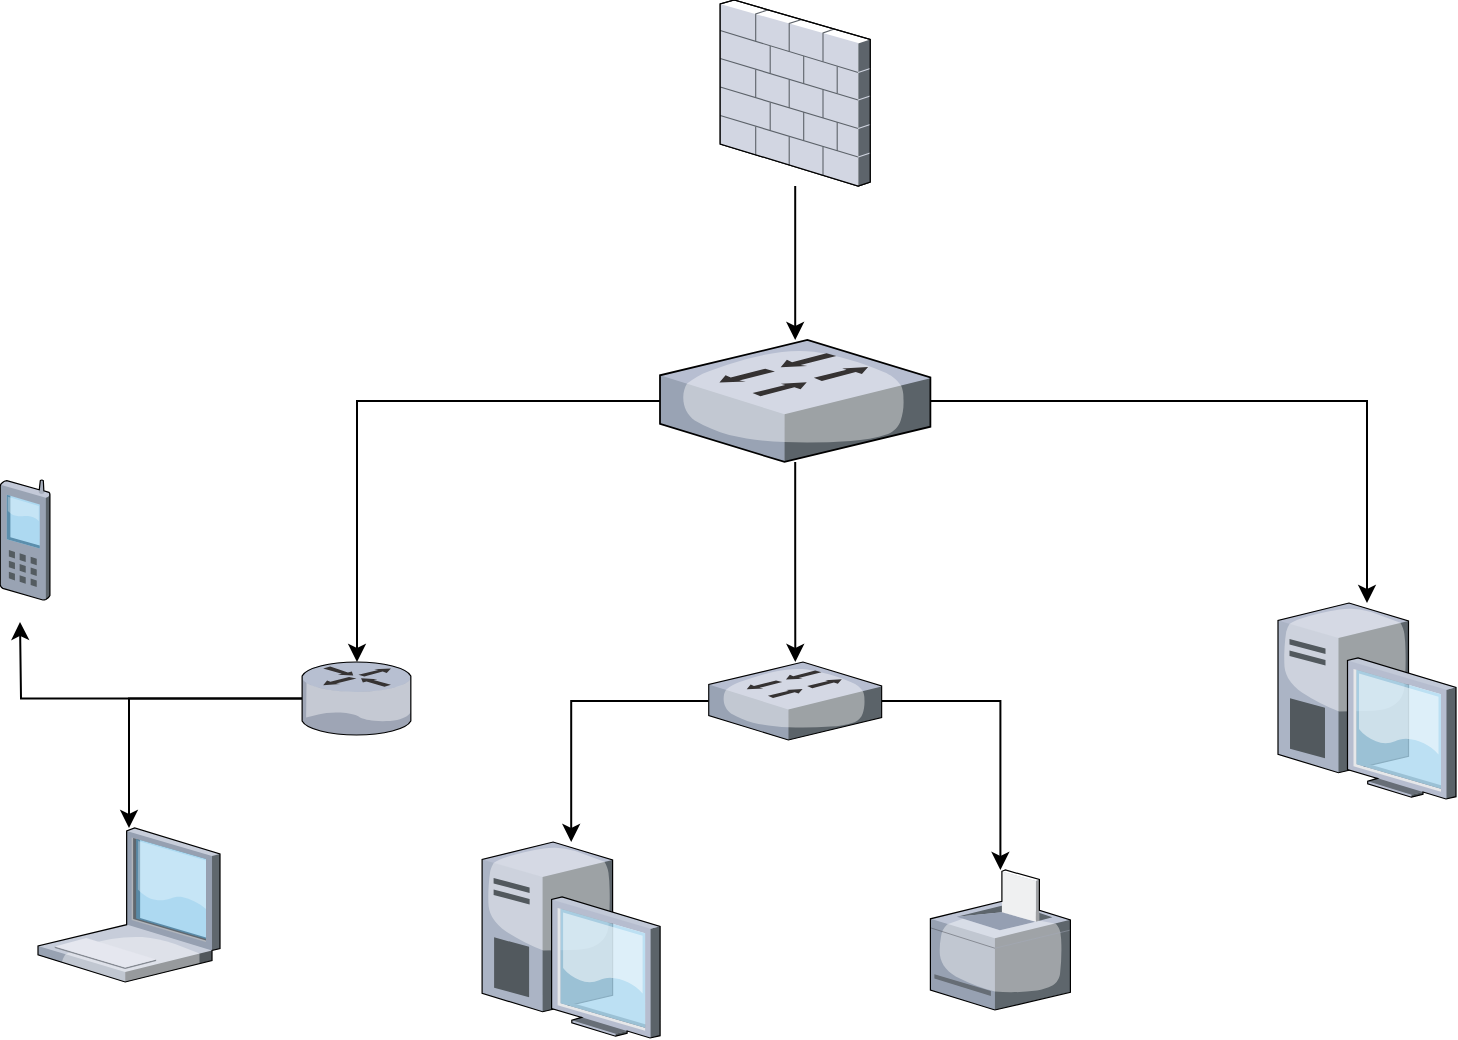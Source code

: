 <mxfile version="26.0.16">
  <diagram name="Page-1" id="822b0af5-4adb-64df-f703-e8dfc1f81529">
    <mxGraphModel dx="2049" dy="1127" grid="1" gridSize="10" guides="1" tooltips="1" connect="1" arrows="1" fold="1" page="1" pageScale="1" pageWidth="1100" pageHeight="850" background="none" math="0" shadow="0">
      <root>
        <mxCell id="0" />
        <mxCell id="1" parent="0" />
        <mxCell id="3yG0l_SP7DJqdaLY0pNt-5" value="" style="verticalLabelPosition=bottom;sketch=0;aspect=fixed;html=1;verticalAlign=top;strokeColor=none;align=center;outlineConnect=0;shape=mxgraph.citrix.laptop_1;" vertex="1" parent="1">
          <mxGeometry x="100" y="444" width="91" height="77" as="geometry" />
        </mxCell>
        <mxCell id="3yG0l_SP7DJqdaLY0pNt-6" value="" style="verticalLabelPosition=bottom;sketch=0;aspect=fixed;html=1;verticalAlign=top;strokeColor=none;align=center;outlineConnect=0;shape=mxgraph.citrix.desktop;" vertex="1" parent="1">
          <mxGeometry x="322.05" y="451" width="89" height="98" as="geometry" />
        </mxCell>
        <mxCell id="3yG0l_SP7DJqdaLY0pNt-11" style="edgeStyle=orthogonalEdgeStyle;rounded=0;orthogonalLoop=1;jettySize=auto;html=1;" edge="1" parent="1" source="3yG0l_SP7DJqdaLY0pNt-9" target="3yG0l_SP7DJqdaLY0pNt-6">
          <mxGeometry relative="1" as="geometry" />
        </mxCell>
        <mxCell id="3yG0l_SP7DJqdaLY0pNt-53" style="edgeStyle=orthogonalEdgeStyle;rounded=0;orthogonalLoop=1;jettySize=auto;html=1;" edge="1" parent="1" source="3yG0l_SP7DJqdaLY0pNt-9" target="3yG0l_SP7DJqdaLY0pNt-52">
          <mxGeometry relative="1" as="geometry" />
        </mxCell>
        <mxCell id="3yG0l_SP7DJqdaLY0pNt-9" value="" style="verticalLabelPosition=bottom;sketch=0;aspect=fixed;html=1;verticalAlign=top;strokeColor=none;align=center;outlineConnect=0;shape=mxgraph.citrix.switch;" vertex="1" parent="1">
          <mxGeometry x="435.37" y="361" width="86.46" height="39" as="geometry" />
        </mxCell>
        <mxCell id="3yG0l_SP7DJqdaLY0pNt-18" style="edgeStyle=orthogonalEdgeStyle;rounded=0;orthogonalLoop=1;jettySize=auto;html=1;" edge="1" parent="1" source="3yG0l_SP7DJqdaLY0pNt-16" target="3yG0l_SP7DJqdaLY0pNt-5">
          <mxGeometry relative="1" as="geometry" />
        </mxCell>
        <mxCell id="3yG0l_SP7DJqdaLY0pNt-23" style="edgeStyle=orthogonalEdgeStyle;rounded=0;orthogonalLoop=1;jettySize=auto;html=1;" edge="1" parent="1" source="3yG0l_SP7DJqdaLY0pNt-16">
          <mxGeometry relative="1" as="geometry">
            <mxPoint x="91" y="341" as="targetPoint" />
          </mxGeometry>
        </mxCell>
        <mxCell id="3yG0l_SP7DJqdaLY0pNt-16" value="" style="verticalLabelPosition=bottom;sketch=0;aspect=fixed;html=1;verticalAlign=top;strokeColor=none;align=center;outlineConnect=0;shape=mxgraph.citrix.router;" vertex="1" parent="1">
          <mxGeometry x="232" y="361" width="55" height="36.5" as="geometry" />
        </mxCell>
        <mxCell id="3yG0l_SP7DJqdaLY0pNt-22" value="" style="verticalLabelPosition=bottom;sketch=0;aspect=fixed;html=1;verticalAlign=top;strokeColor=none;align=center;outlineConnect=0;shape=mxgraph.citrix.cell_phone;" vertex="1" parent="1">
          <mxGeometry x="81" y="270" width="25" height="60" as="geometry" />
        </mxCell>
        <mxCell id="3yG0l_SP7DJqdaLY0pNt-28" style="edgeStyle=orthogonalEdgeStyle;rounded=0;orthogonalLoop=1;jettySize=auto;html=1;" edge="1" parent="1" source="3yG0l_SP7DJqdaLY0pNt-27" target="3yG0l_SP7DJqdaLY0pNt-16">
          <mxGeometry relative="1" as="geometry" />
        </mxCell>
        <mxCell id="3yG0l_SP7DJqdaLY0pNt-39" style="edgeStyle=orthogonalEdgeStyle;rounded=0;orthogonalLoop=1;jettySize=auto;html=1;" edge="1" parent="1" source="3yG0l_SP7DJqdaLY0pNt-27" target="3yG0l_SP7DJqdaLY0pNt-38">
          <mxGeometry relative="1" as="geometry" />
        </mxCell>
        <mxCell id="3yG0l_SP7DJqdaLY0pNt-45" style="edgeStyle=orthogonalEdgeStyle;rounded=0;orthogonalLoop=1;jettySize=auto;html=1;" edge="1" parent="1" source="3yG0l_SP7DJqdaLY0pNt-27" target="3yG0l_SP7DJqdaLY0pNt-9">
          <mxGeometry relative="1" as="geometry" />
        </mxCell>
        <mxCell id="3yG0l_SP7DJqdaLY0pNt-27" value="" style="verticalLabelPosition=bottom;sketch=0;aspect=fixed;html=1;verticalAlign=top;strokeColor=none;align=center;outlineConnect=0;shape=mxgraph.citrix.switch;" vertex="1" parent="1">
          <mxGeometry x="411" y="200" width="135.2" height="60.98" as="geometry" />
        </mxCell>
        <mxCell id="3yG0l_SP7DJqdaLY0pNt-38" value="" style="verticalLabelPosition=bottom;sketch=0;aspect=fixed;html=1;verticalAlign=top;strokeColor=none;align=center;outlineConnect=0;shape=mxgraph.citrix.desktop;" vertex="1" parent="1">
          <mxGeometry x="720" y="331.5" width="89" height="98" as="geometry" />
        </mxCell>
        <mxCell id="3yG0l_SP7DJqdaLY0pNt-49" style="edgeStyle=orthogonalEdgeStyle;rounded=0;orthogonalLoop=1;jettySize=auto;html=1;" edge="1" parent="1" source="3yG0l_SP7DJqdaLY0pNt-46" target="3yG0l_SP7DJqdaLY0pNt-27">
          <mxGeometry relative="1" as="geometry" />
        </mxCell>
        <mxCell id="3yG0l_SP7DJqdaLY0pNt-46" value="" style="verticalLabelPosition=bottom;sketch=0;aspect=fixed;html=1;verticalAlign=top;strokeColor=none;align=center;outlineConnect=0;shape=mxgraph.citrix.firewall;" vertex="1" parent="1">
          <mxGeometry x="441.1" y="30" width="75" height="93" as="geometry" />
        </mxCell>
        <mxCell id="3yG0l_SP7DJqdaLY0pNt-52" value="" style="verticalLabelPosition=bottom;sketch=0;aspect=fixed;html=1;verticalAlign=top;strokeColor=none;align=center;outlineConnect=0;shape=mxgraph.citrix.printer;" vertex="1" parent="1">
          <mxGeometry x="546.2" y="465" width="70" height="70" as="geometry" />
        </mxCell>
      </root>
    </mxGraphModel>
  </diagram>
</mxfile>
